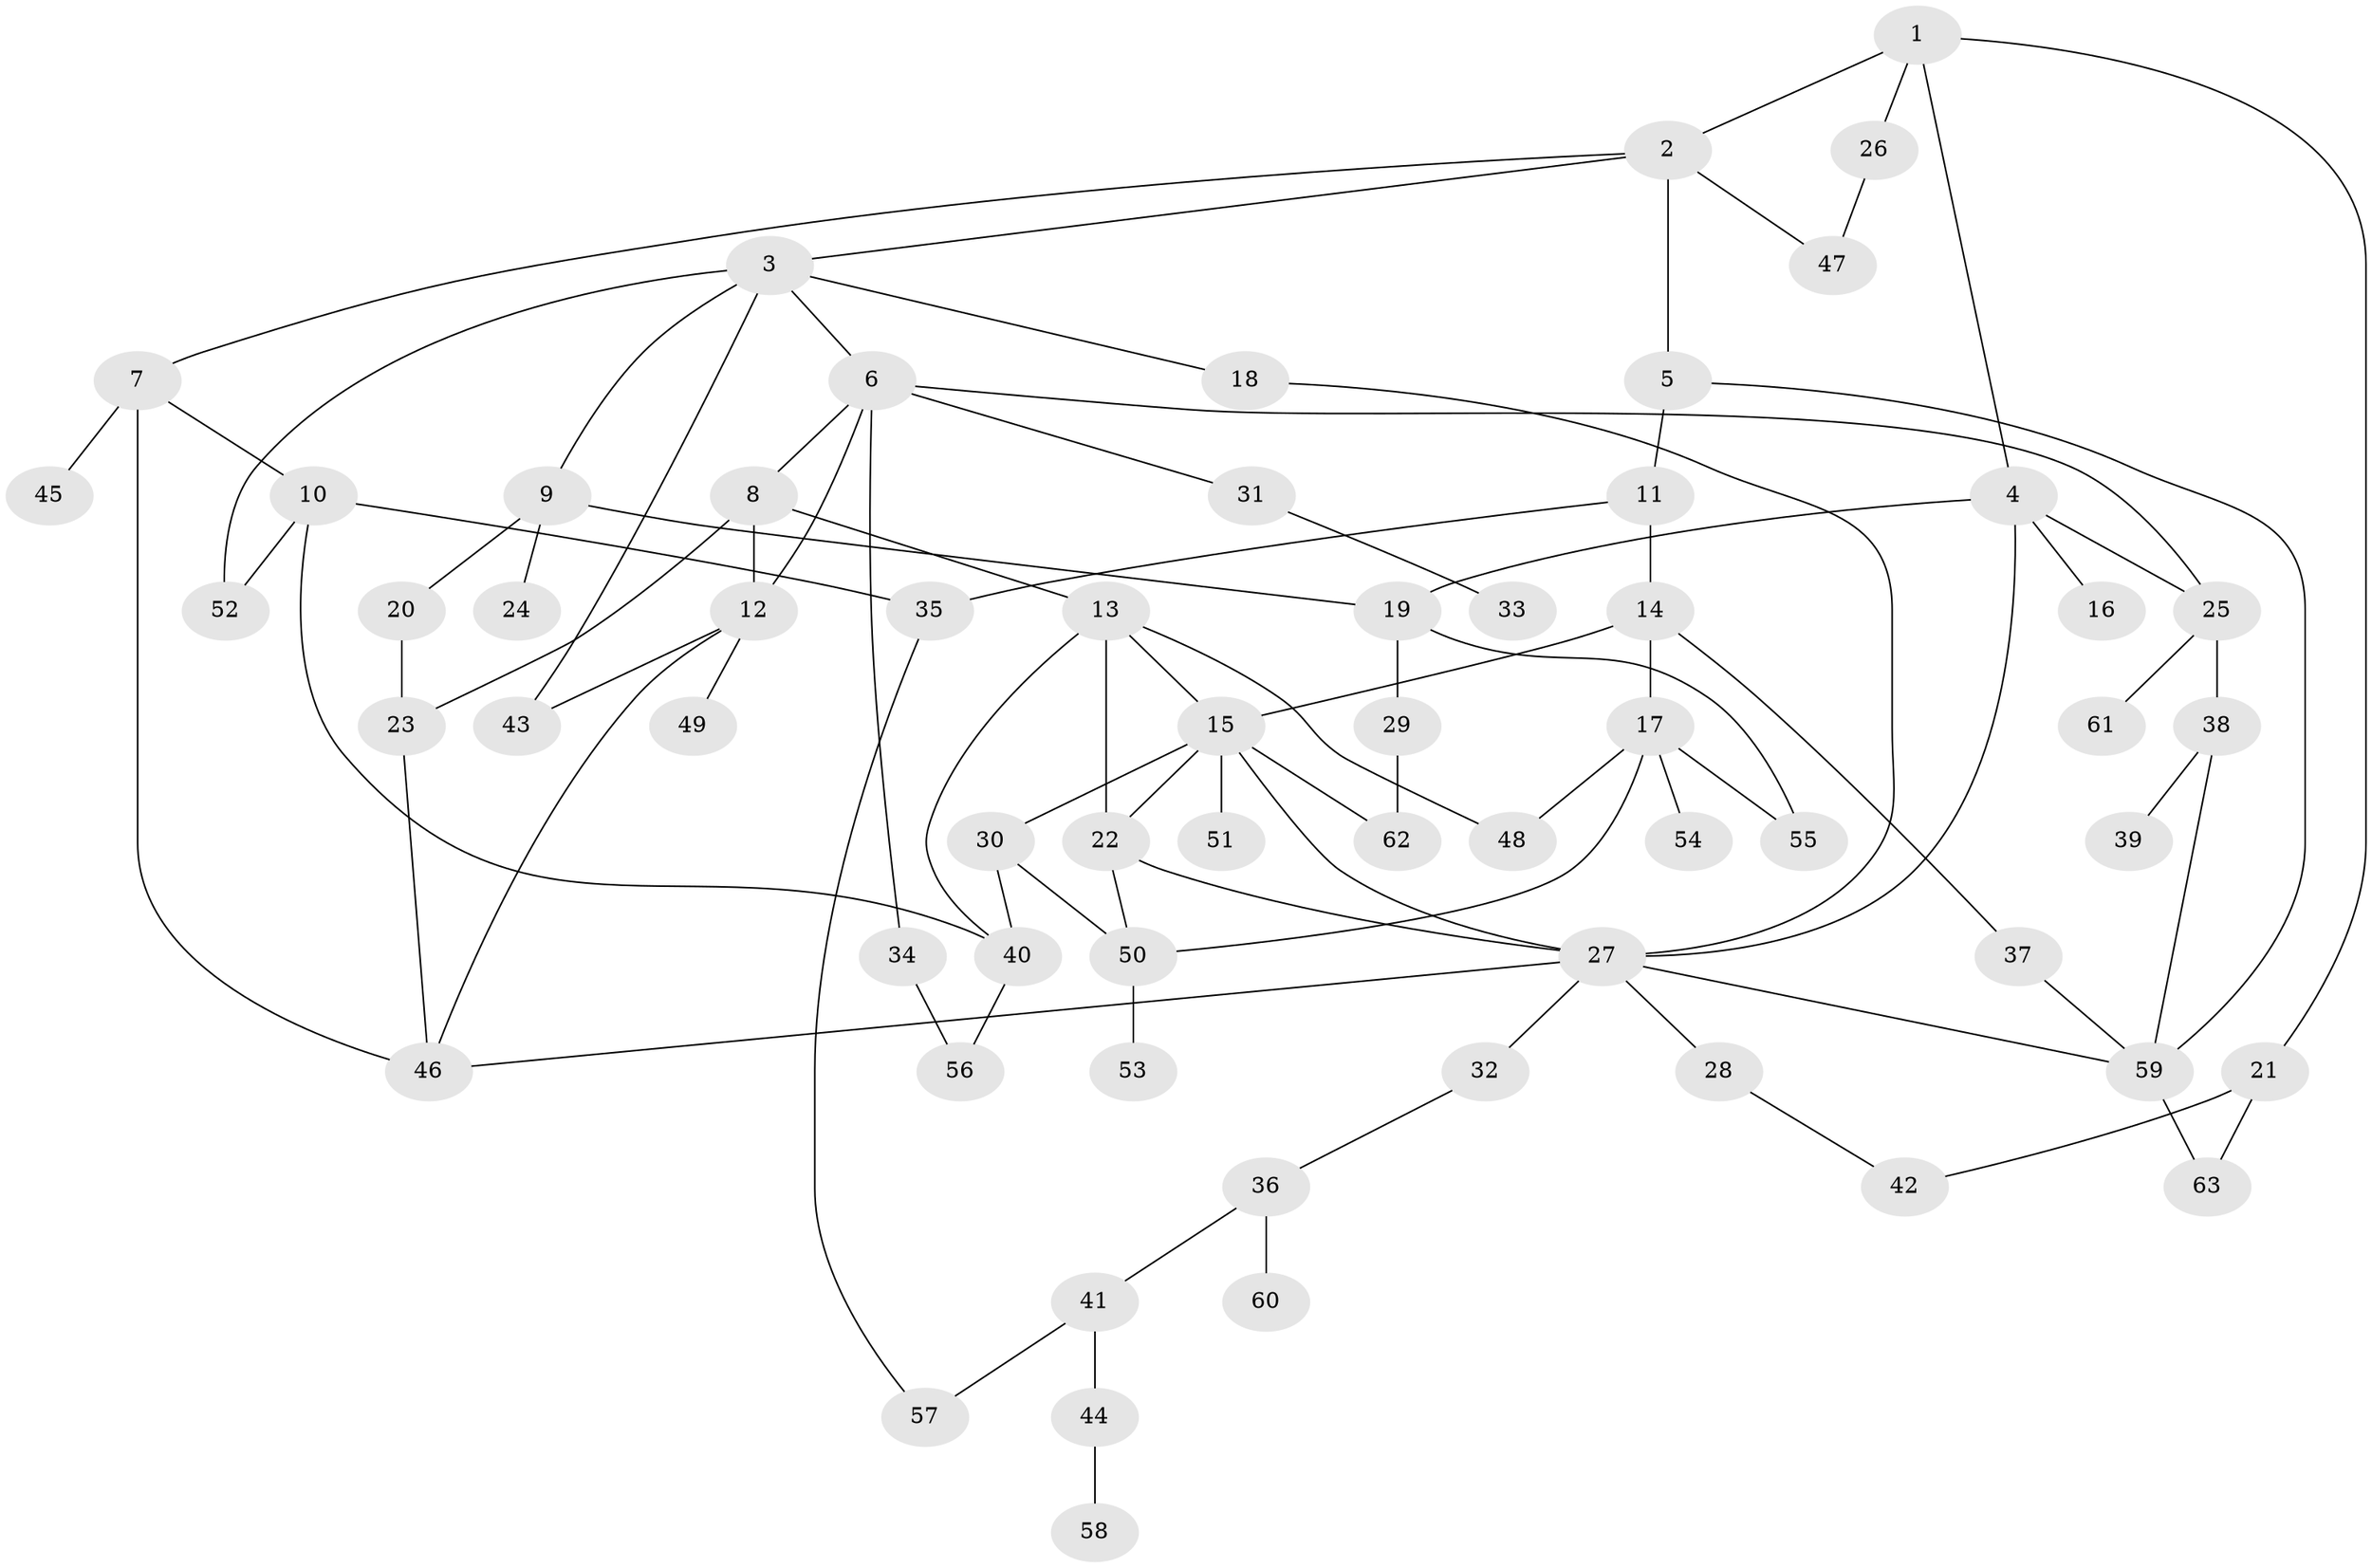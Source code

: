 // Generated by graph-tools (version 1.1) at 2025/01/03/09/25 03:01:03]
// undirected, 63 vertices, 92 edges
graph export_dot {
graph [start="1"]
  node [color=gray90,style=filled];
  1;
  2;
  3;
  4;
  5;
  6;
  7;
  8;
  9;
  10;
  11;
  12;
  13;
  14;
  15;
  16;
  17;
  18;
  19;
  20;
  21;
  22;
  23;
  24;
  25;
  26;
  27;
  28;
  29;
  30;
  31;
  32;
  33;
  34;
  35;
  36;
  37;
  38;
  39;
  40;
  41;
  42;
  43;
  44;
  45;
  46;
  47;
  48;
  49;
  50;
  51;
  52;
  53;
  54;
  55;
  56;
  57;
  58;
  59;
  60;
  61;
  62;
  63;
  1 -- 2;
  1 -- 4;
  1 -- 21;
  1 -- 26;
  2 -- 3;
  2 -- 5;
  2 -- 7;
  2 -- 47;
  3 -- 6;
  3 -- 9;
  3 -- 18;
  3 -- 43;
  3 -- 52;
  4 -- 16;
  4 -- 27;
  4 -- 25;
  4 -- 19;
  5 -- 11;
  5 -- 59;
  6 -- 8;
  6 -- 25;
  6 -- 31;
  6 -- 34;
  6 -- 12;
  7 -- 10;
  7 -- 45;
  7 -- 46;
  8 -- 12;
  8 -- 13;
  8 -- 23;
  9 -- 19;
  9 -- 20;
  9 -- 24;
  10 -- 52;
  10 -- 35;
  10 -- 40;
  11 -- 14;
  11 -- 35;
  12 -- 49;
  12 -- 46;
  12 -- 43;
  13 -- 22;
  13 -- 15;
  13 -- 40;
  13 -- 48;
  14 -- 15;
  14 -- 17;
  14 -- 37;
  15 -- 30;
  15 -- 51;
  15 -- 62;
  15 -- 22;
  15 -- 27;
  17 -- 48;
  17 -- 54;
  17 -- 55;
  17 -- 50;
  18 -- 27;
  19 -- 29;
  19 -- 55;
  20 -- 23;
  21 -- 42;
  21 -- 63;
  22 -- 27;
  22 -- 50;
  23 -- 46;
  25 -- 38;
  25 -- 61;
  26 -- 47;
  27 -- 28;
  27 -- 32;
  27 -- 46;
  27 -- 59;
  28 -- 42;
  29 -- 62;
  30 -- 40;
  30 -- 50;
  31 -- 33;
  32 -- 36;
  34 -- 56;
  35 -- 57;
  36 -- 41;
  36 -- 60;
  37 -- 59;
  38 -- 39;
  38 -- 59;
  40 -- 56;
  41 -- 44;
  41 -- 57;
  44 -- 58;
  50 -- 53;
  59 -- 63;
}
